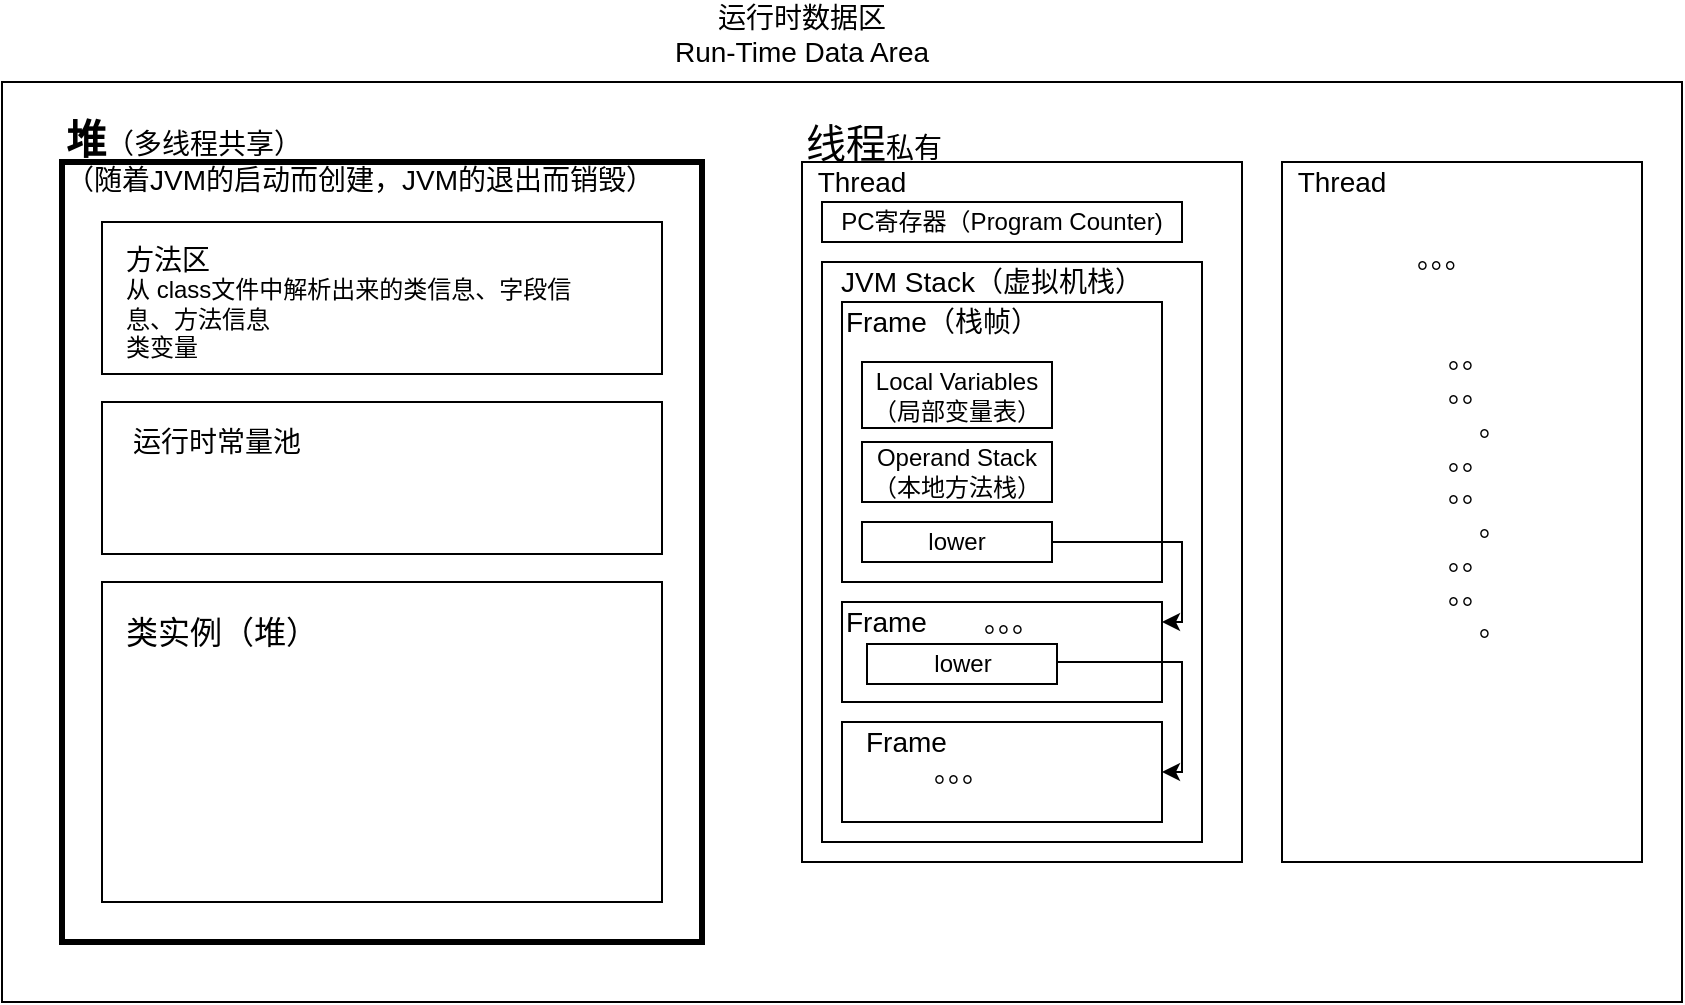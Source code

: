 <mxfile version="14.5.1" type="device"><diagram id="c26E0c45Nq-C6ozXy2Y1" name="第 1 页"><mxGraphModel dx="2066" dy="1212" grid="0" gridSize="10" guides="1" tooltips="1" connect="1" arrows="1" fold="1" page="1" pageScale="1" pageWidth="7000" pageHeight="6000" math="0" shadow="0"><root><mxCell id="0"/><mxCell id="1" parent="0"/><mxCell id="Z69LEmdPKlD2c-MRJYbP-1" value="" style="rounded=0;whiteSpace=wrap;html=1;" parent="1" vertex="1"><mxGeometry x="130" y="290" width="840" height="460" as="geometry"/></mxCell><mxCell id="Z69LEmdPKlD2c-MRJYbP-2" value="" style="rounded=0;whiteSpace=wrap;html=1;strokeWidth=3;" parent="1" vertex="1"><mxGeometry x="160" y="330" width="320" height="390" as="geometry"/></mxCell><mxCell id="Z69LEmdPKlD2c-MRJYbP-3" value="" style="rounded=0;whiteSpace=wrap;html=1;" parent="1" vertex="1"><mxGeometry x="530" y="330" width="220" height="350" as="geometry"/></mxCell><mxCell id="Z69LEmdPKlD2c-MRJYbP-4" value="" style="rounded=0;whiteSpace=wrap;html=1;" parent="1" vertex="1"><mxGeometry x="770" y="330" width="180" height="350" as="geometry"/></mxCell><mxCell id="Z69LEmdPKlD2c-MRJYbP-6" value="" style="rounded=0;whiteSpace=wrap;html=1;" parent="1" vertex="1"><mxGeometry x="180" y="360" width="280" height="76" as="geometry"/></mxCell><mxCell id="Z69LEmdPKlD2c-MRJYbP-7" value="" style="rounded=0;whiteSpace=wrap;html=1;" parent="1" vertex="1"><mxGeometry x="180" y="540" width="280" height="160" as="geometry"/></mxCell><mxCell id="Z69LEmdPKlD2c-MRJYbP-8" value="&lt;font style=&quot;font-size: 14px&quot;&gt;运行时数据区&lt;br&gt;Run-Time Data Area&lt;/font&gt;" style="text;html=1;strokeColor=none;fillColor=none;align=center;verticalAlign=middle;whiteSpace=wrap;rounded=0;" parent="1" vertex="1"><mxGeometry x="460" y="256" width="140" height="20" as="geometry"/></mxCell><mxCell id="Z69LEmdPKlD2c-MRJYbP-9" value="&lt;b&gt;&lt;font style=&quot;font-size: 20px&quot;&gt;堆&lt;/font&gt;&lt;/b&gt;&lt;span style=&quot;font-size: 14px&quot;&gt;（&lt;/span&gt;&lt;span style=&quot;font-size: 14px&quot;&gt;多线程共享）&lt;/span&gt;&lt;span style=&quot;font-size: 14px&quot;&gt;&lt;br&gt;（随着JVM的启动而创建，JVM的退出而销毁）&lt;/span&gt;" style="text;html=1;strokeColor=none;fillColor=none;align=left;verticalAlign=middle;whiteSpace=wrap;rounded=0;" parent="1" vertex="1"><mxGeometry x="160" y="317" width="320" height="20" as="geometry"/></mxCell><mxCell id="Z69LEmdPKlD2c-MRJYbP-10" value="&lt;font style=&quot;font-size: 20px&quot;&gt;线程&lt;/font&gt;&lt;span style=&quot;font-size: 14px&quot;&gt;私有&lt;/span&gt;" style="text;html=1;strokeColor=none;fillColor=none;align=left;verticalAlign=middle;whiteSpace=wrap;rounded=0;" parent="1" vertex="1"><mxGeometry x="530" y="310" width="320" height="20" as="geometry"/></mxCell><mxCell id="Z69LEmdPKlD2c-MRJYbP-11" value="&lt;span style=&quot;font-size: 14px&quot;&gt;Thread&lt;br&gt;&lt;/span&gt;" style="text;html=1;strokeColor=none;fillColor=none;align=center;verticalAlign=middle;whiteSpace=wrap;rounded=0;" parent="1" vertex="1"><mxGeometry x="530" y="330" width="60" height="20" as="geometry"/></mxCell><mxCell id="Z69LEmdPKlD2c-MRJYbP-12" value="&lt;span style=&quot;font-size: 14px&quot;&gt;Thread&lt;br&gt;&lt;/span&gt;" style="text;html=1;strokeColor=none;fillColor=none;align=center;verticalAlign=middle;whiteSpace=wrap;rounded=0;" parent="1" vertex="1"><mxGeometry x="770" y="330" width="60" height="20" as="geometry"/></mxCell><mxCell id="Z69LEmdPKlD2c-MRJYbP-14" value="&lt;div style=&quot;text-align: left&quot;&gt;&lt;span style=&quot;font-size: 14px&quot;&gt;。。。&lt;/span&gt;&lt;br&gt;&lt;/div&gt;&lt;div style=&quot;text-align: left&quot;&gt;&lt;span style=&quot;font-size: 14px&quot;&gt;&lt;br&gt;&lt;/span&gt;&lt;/div&gt;&lt;div style=&quot;text-align: left&quot;&gt;&lt;span style=&quot;font-size: 14px&quot;&gt;&lt;br&gt;&lt;/span&gt;&lt;/div&gt;&lt;span style=&quot;font-size: 14px&quot;&gt;&lt;div style=&quot;text-align: left&quot;&gt;&lt;span&gt;&amp;nbsp; &amp;nbsp; 。。&lt;/span&gt;&lt;br&gt;&lt;/div&gt;&lt;/span&gt;&lt;span style=&quot;font-size: 14px&quot;&gt;&lt;div style=&quot;text-align: left&quot;&gt;&lt;span&gt;&amp;nbsp; &amp;nbsp; 。。&lt;/span&gt;&lt;/div&gt;&lt;div style=&quot;text-align: left&quot;&gt;&amp;nbsp; &amp;nbsp; &amp;nbsp; &amp;nbsp; 。&lt;br&gt;&lt;/div&gt;&lt;div style=&quot;text-align: left&quot;&gt;&lt;span style=&quot;text-align: center&quot;&gt;&lt;div style=&quot;text-align: left&quot;&gt;&lt;span&gt;&amp;nbsp; &amp;nbsp; 。。&lt;/span&gt;&lt;/div&gt;&lt;/span&gt;&lt;span style=&quot;text-align: center&quot;&gt;&lt;div style=&quot;text-align: left&quot;&gt;&lt;span&gt;&amp;nbsp; &amp;nbsp; 。。&lt;/span&gt;&lt;/div&gt;&lt;div style=&quot;text-align: left&quot;&gt;&amp;nbsp; &amp;nbsp; &amp;nbsp; &amp;nbsp; 。&lt;/div&gt;&lt;div style=&quot;text-align: left&quot;&gt;&lt;span style=&quot;text-align: center&quot;&gt;&lt;div style=&quot;text-align: left&quot;&gt;&lt;span&gt;&amp;nbsp; &amp;nbsp; 。。&lt;/span&gt;&lt;/div&gt;&lt;/span&gt;&lt;span style=&quot;text-align: center&quot;&gt;&lt;div style=&quot;text-align: left&quot;&gt;&lt;span&gt;&amp;nbsp; &amp;nbsp; 。。&lt;/span&gt;&lt;/div&gt;&lt;div style=&quot;text-align: left&quot;&gt;&amp;nbsp; &amp;nbsp; &amp;nbsp; &amp;nbsp; 。&lt;/div&gt;&lt;/span&gt;&lt;/div&gt;&lt;/span&gt;&lt;/div&gt;&lt;/span&gt;" style="text;html=1;strokeColor=none;fillColor=none;align=center;verticalAlign=middle;whiteSpace=wrap;rounded=0;" parent="1" vertex="1"><mxGeometry x="830" y="460" width="60" height="20" as="geometry"/></mxCell><mxCell id="Z69LEmdPKlD2c-MRJYbP-17" value="PC寄存器（Program Counter)" style="rounded=0;whiteSpace=wrap;html=1;" parent="1" vertex="1"><mxGeometry x="540" y="350" width="180" height="20" as="geometry"/></mxCell><mxCell id="Z69LEmdPKlD2c-MRJYbP-18" value="" style="rounded=0;whiteSpace=wrap;html=1;" parent="1" vertex="1"><mxGeometry x="540" y="380" width="190" height="290" as="geometry"/></mxCell><mxCell id="Z69LEmdPKlD2c-MRJYbP-19" value="&lt;span style=&quot;font-size: 14px&quot;&gt;JVM Stack（虚拟机栈）&lt;/span&gt;" style="text;html=1;strokeColor=none;fillColor=none;align=center;verticalAlign=middle;whiteSpace=wrap;rounded=0;" parent="1" vertex="1"><mxGeometry x="540" y="380" width="170" height="20" as="geometry"/></mxCell><mxCell id="Z69LEmdPKlD2c-MRJYbP-20" value="&lt;div&gt;&lt;span style=&quot;font-size: 14px&quot;&gt;方法区&lt;/span&gt;&lt;/div&gt;&lt;div&gt;从 class文件中解析出来的类信息、字段信息、方法信息&lt;/div&gt;&lt;div&gt;类变量&lt;/div&gt;" style="text;html=1;strokeColor=none;fillColor=none;align=left;verticalAlign=middle;whiteSpace=wrap;rounded=0;" parent="1" vertex="1"><mxGeometry x="190" y="390" width="240" height="20" as="geometry"/></mxCell><mxCell id="Z69LEmdPKlD2c-MRJYbP-21" value="&lt;div&gt;&lt;span&gt;&lt;font style=&quot;font-size: 16px&quot;&gt;类实例（堆）&lt;/font&gt;&lt;/span&gt;&lt;br&gt;&lt;/div&gt;" style="text;html=1;strokeColor=none;fillColor=none;align=left;verticalAlign=middle;whiteSpace=wrap;rounded=0;" parent="1" vertex="1"><mxGeometry x="190" y="555" width="230" height="20" as="geometry"/></mxCell><mxCell id="Z69LEmdPKlD2c-MRJYbP-22" value="" style="rounded=0;whiteSpace=wrap;html=1;strokeWidth=1;" parent="1" vertex="1"><mxGeometry x="550" y="400" width="160" height="140" as="geometry"/></mxCell><mxCell id="Z69LEmdPKlD2c-MRJYbP-23" value="" style="rounded=0;whiteSpace=wrap;html=1;strokeWidth=1;" parent="1" vertex="1"><mxGeometry x="550" y="550" width="160" height="50" as="geometry"/></mxCell><mxCell id="Z69LEmdPKlD2c-MRJYbP-24" value="" style="rounded=0;whiteSpace=wrap;html=1;strokeWidth=1;" parent="1" vertex="1"><mxGeometry x="550" y="610" width="160" height="50" as="geometry"/></mxCell><mxCell id="Z69LEmdPKlD2c-MRJYbP-25" value="&lt;span style=&quot;font-size: 14px&quot;&gt;。。。&lt;br&gt;&lt;/span&gt;" style="text;html=1;strokeColor=none;fillColor=none;align=center;verticalAlign=middle;whiteSpace=wrap;rounded=0;" parent="1" vertex="1"><mxGeometry x="580" y="625" width="60" height="20" as="geometry"/></mxCell><mxCell id="Z69LEmdPKlD2c-MRJYbP-27" value="&lt;span style=&quot;font-size: 14px&quot;&gt;。。。&lt;br&gt;&lt;/span&gt;" style="text;html=1;strokeColor=none;fillColor=none;align=center;verticalAlign=middle;whiteSpace=wrap;rounded=0;" parent="1" vertex="1"><mxGeometry x="605" y="550" width="60" height="20" as="geometry"/></mxCell><mxCell id="Z69LEmdPKlD2c-MRJYbP-29" value="&lt;span style=&quot;font-size: 14px&quot;&gt;Frame&lt;/span&gt;&lt;span style=&quot;font-size: 14px&quot;&gt;（&lt;/span&gt;&lt;span style=&quot;font-size: 14px&quot;&gt;栈帧&lt;/span&gt;&lt;span style=&quot;font-size: 14px&quot;&gt;）&lt;/span&gt;" style="text;html=1;strokeColor=none;fillColor=none;align=left;verticalAlign=middle;whiteSpace=wrap;rounded=0;" parent="1" vertex="1"><mxGeometry x="550" y="400" width="170" height="20" as="geometry"/></mxCell><mxCell id="Z69LEmdPKlD2c-MRJYbP-30" value="&lt;span style=&quot;font-size: 14px&quot;&gt;Frame&lt;/span&gt;" style="text;html=1;strokeColor=none;fillColor=none;align=left;verticalAlign=middle;whiteSpace=wrap;rounded=0;" parent="1" vertex="1"><mxGeometry x="550" y="550" width="50" height="20" as="geometry"/></mxCell><mxCell id="Z69LEmdPKlD2c-MRJYbP-33" value="&lt;span style=&quot;font-size: 14px&quot;&gt;Frame&lt;/span&gt;" style="text;html=1;strokeColor=none;fillColor=none;align=left;verticalAlign=middle;whiteSpace=wrap;rounded=0;" parent="1" vertex="1"><mxGeometry x="560" y="610" width="50" height="20" as="geometry"/></mxCell><mxCell id="Z69LEmdPKlD2c-MRJYbP-38" style="edgeStyle=orthogonalEdgeStyle;rounded=0;orthogonalLoop=1;jettySize=auto;html=1;" parent="1" source="Z69LEmdPKlD2c-MRJYbP-34" edge="1"><mxGeometry relative="1" as="geometry"><mxPoint x="710" y="560" as="targetPoint"/><Array as="points"><mxPoint x="720" y="520"/><mxPoint x="720" y="560"/><mxPoint x="710" y="560"/></Array></mxGeometry></mxCell><mxCell id="Z69LEmdPKlD2c-MRJYbP-34" value="lower" style="rounded=0;whiteSpace=wrap;html=1;strokeWidth=1;" parent="1" vertex="1"><mxGeometry x="560" y="510" width="95" height="20" as="geometry"/></mxCell><mxCell id="Z69LEmdPKlD2c-MRJYbP-36" value="Local Variables（局部变量表）" style="rounded=0;whiteSpace=wrap;html=1;strokeWidth=1;" parent="1" vertex="1"><mxGeometry x="560" y="430" width="95" height="33" as="geometry"/></mxCell><mxCell id="Z69LEmdPKlD2c-MRJYbP-37" value="Operand Stack（本地方法栈）" style="rounded=0;whiteSpace=wrap;html=1;strokeWidth=1;" parent="1" vertex="1"><mxGeometry x="560" y="470" width="95" height="30" as="geometry"/></mxCell><mxCell id="Z69LEmdPKlD2c-MRJYbP-39" value="lower" style="rounded=0;whiteSpace=wrap;html=1;strokeWidth=1;" parent="1" vertex="1"><mxGeometry x="562.5" y="571" width="95" height="20" as="geometry"/></mxCell><mxCell id="Z69LEmdPKlD2c-MRJYbP-42" style="edgeStyle=orthogonalEdgeStyle;rounded=0;orthogonalLoop=1;jettySize=auto;html=1;entryX=1;entryY=0.5;entryDx=0;entryDy=0;exitX=1;exitY=0.5;exitDx=0;exitDy=0;" parent="1" source="Z69LEmdPKlD2c-MRJYbP-39" target="Z69LEmdPKlD2c-MRJYbP-24" edge="1"><mxGeometry relative="1" as="geometry"><Array as="points"><mxPoint x="720" y="580"/><mxPoint x="720" y="635"/></Array></mxGeometry></mxCell><mxCell id="mIa0EmOwky5hSaQ3PvVU-1" value="" style="rounded=0;whiteSpace=wrap;html=1;" parent="1" vertex="1"><mxGeometry x="180" y="450" width="280" height="76" as="geometry"/></mxCell><mxCell id="mIa0EmOwky5hSaQ3PvVU-2" value="&lt;font style=&quot;font-size: 14px&quot;&gt;运行时常量池&lt;/font&gt;" style="text;html=1;align=center;verticalAlign=middle;resizable=0;points=[];autosize=1;" parent="1" vertex="1"><mxGeometry x="190" y="460" width="94" height="19" as="geometry"/></mxCell></root></mxGraphModel></diagram></mxfile>